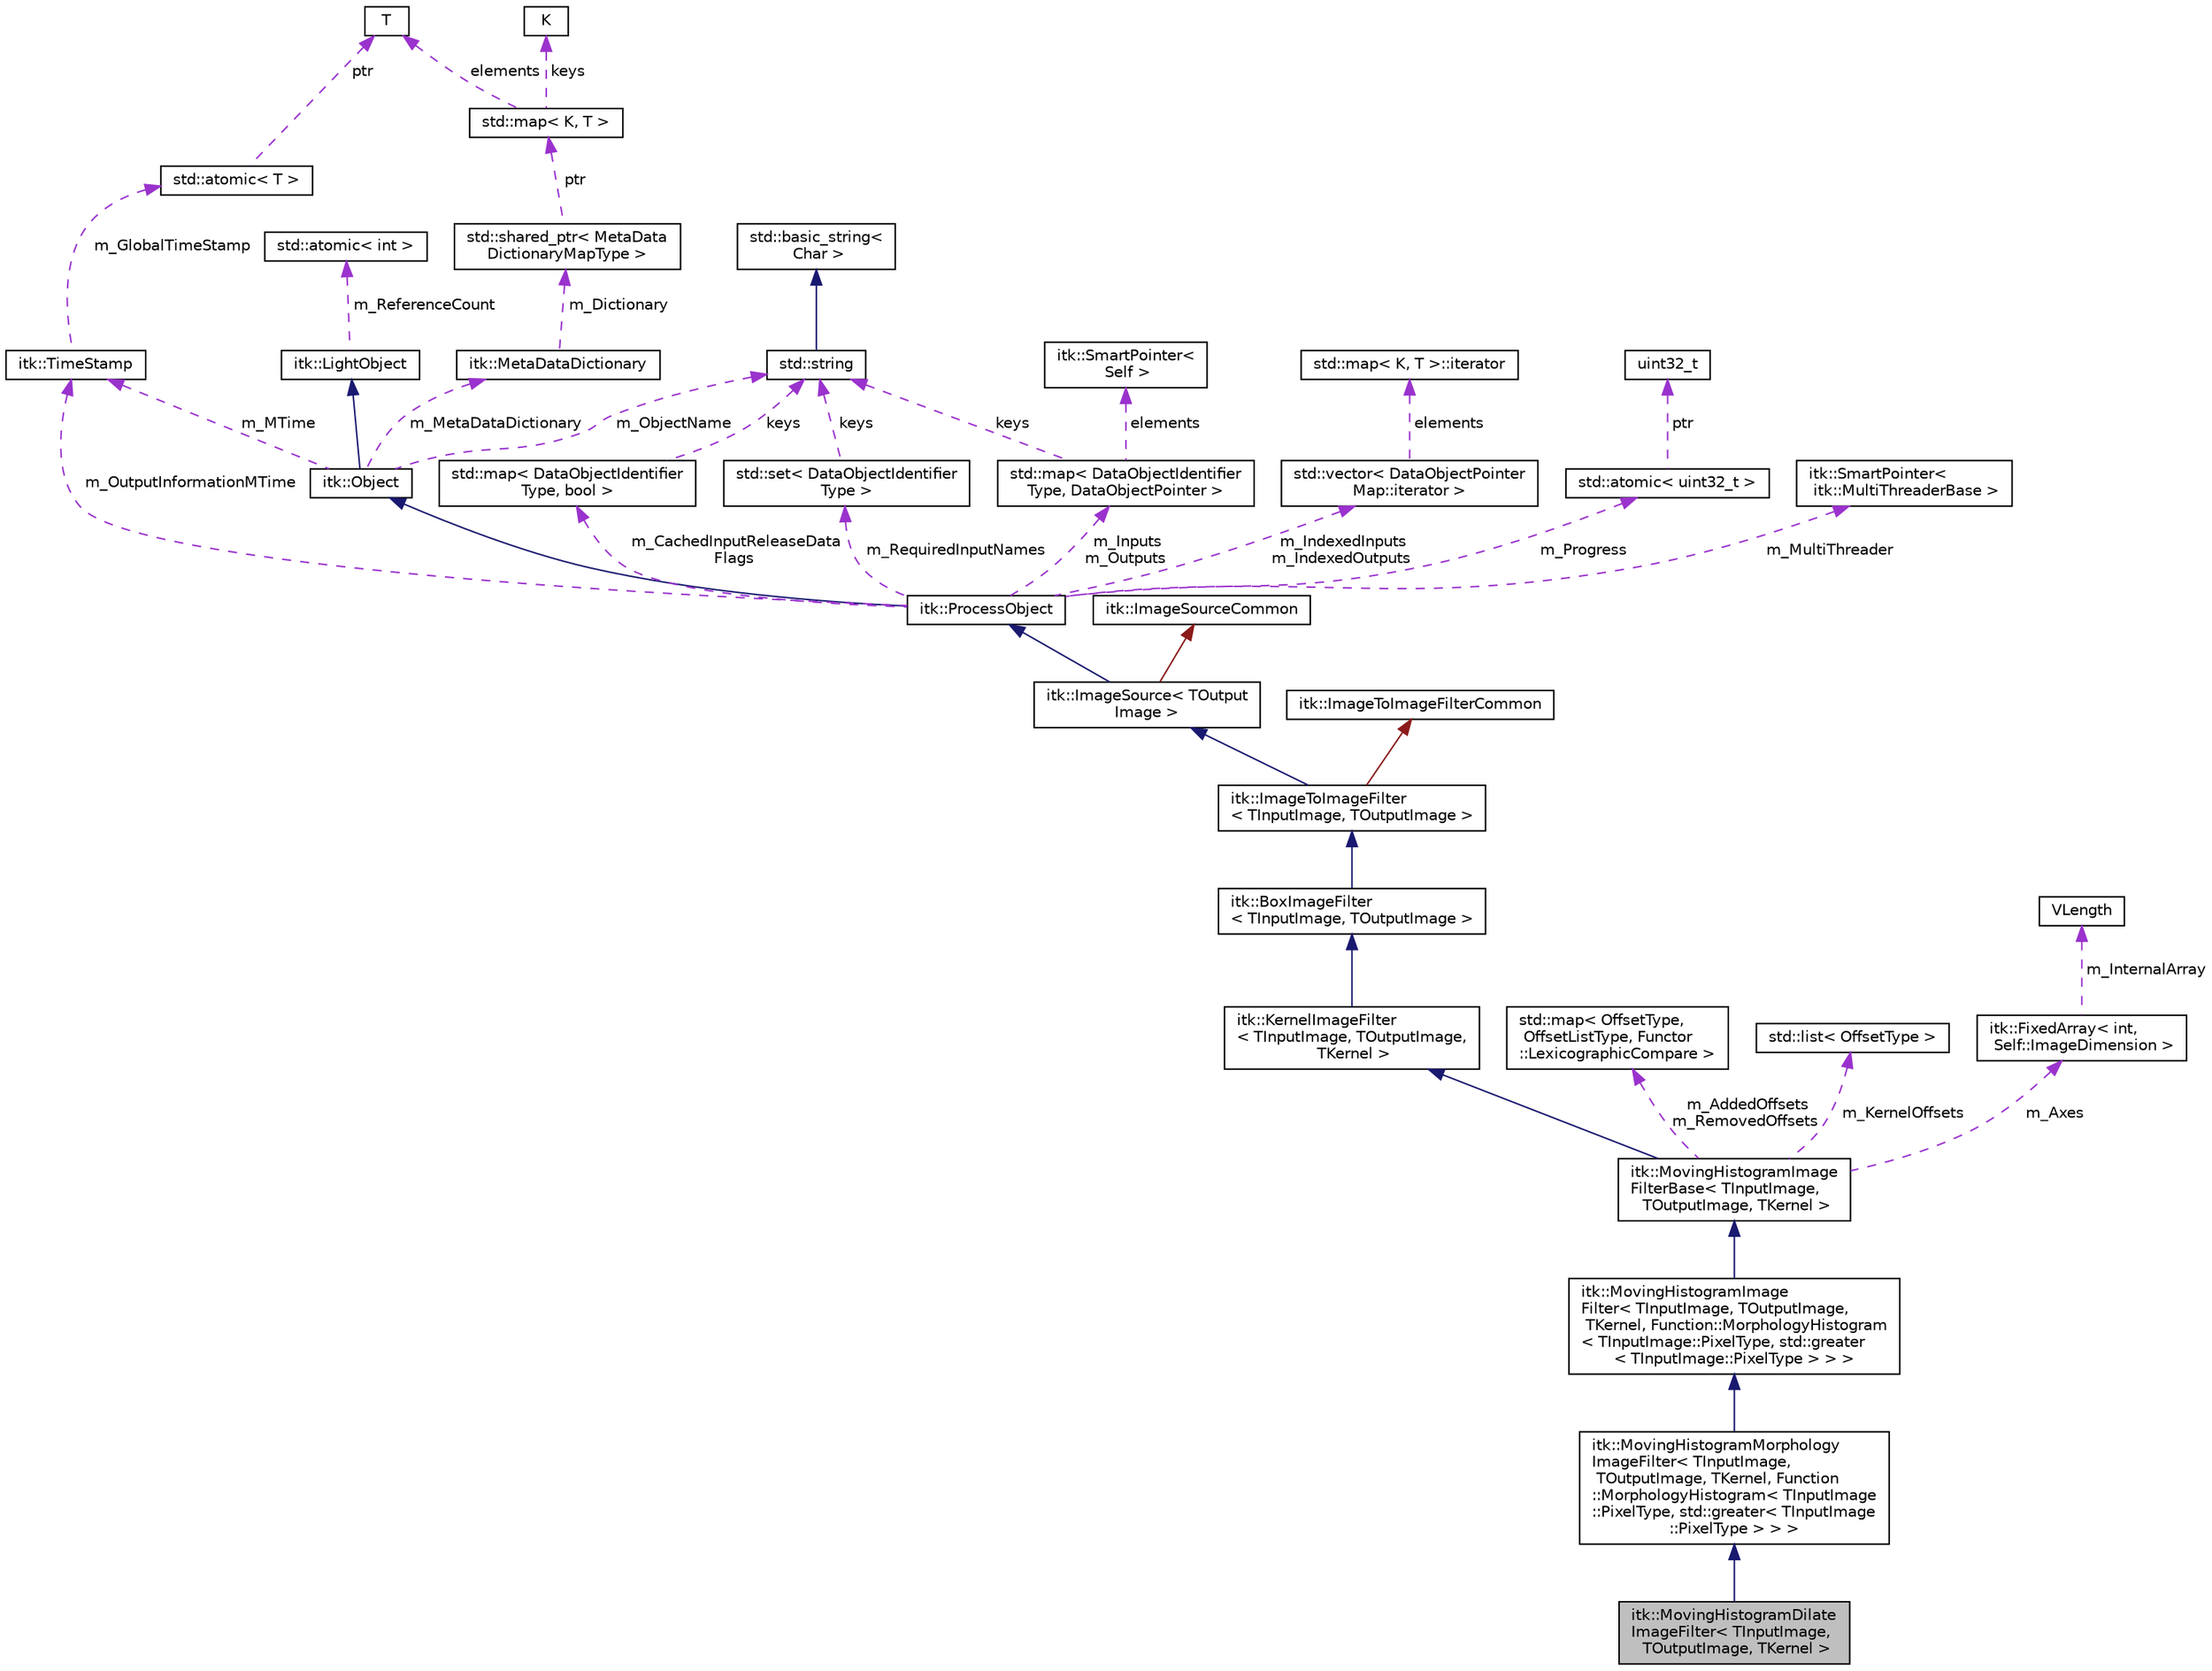 digraph "itk::MovingHistogramDilateImageFilter&lt; TInputImage, TOutputImage, TKernel &gt;"
{
 // LATEX_PDF_SIZE
  edge [fontname="Helvetica",fontsize="10",labelfontname="Helvetica",labelfontsize="10"];
  node [fontname="Helvetica",fontsize="10",shape=record];
  Node1 [label="itk::MovingHistogramDilate\lImageFilter\< TInputImage,\l TOutputImage, TKernel \>",height=0.2,width=0.4,color="black", fillcolor="grey75", style="filled", fontcolor="black",tooltip="Grayscale dilation of an image."];
  Node2 -> Node1 [dir="back",color="midnightblue",fontsize="10",style="solid",fontname="Helvetica"];
  Node2 [label="itk::MovingHistogramMorphology\lImageFilter\< TInputImage,\l TOutputImage, TKernel, Function\l::MorphologyHistogram\< TInputImage\l::PixelType, std::greater\< TInputImage\l::PixelType \> \> \>",height=0.2,width=0.4,color="black", fillcolor="white", style="filled",URL="$classitk_1_1MovingHistogramMorphologyImageFilter.html",tooltip=" "];
  Node3 -> Node2 [dir="back",color="midnightblue",fontsize="10",style="solid",fontname="Helvetica"];
  Node3 [label="itk::MovingHistogramImage\lFilter\< TInputImage, TOutputImage,\l TKernel, Function::MorphologyHistogram\l\< TInputImage::PixelType, std::greater\l\< TInputImage::PixelType \> \> \>",height=0.2,width=0.4,color="black", fillcolor="white", style="filled",URL="$classitk_1_1MovingHistogramImageFilter.html",tooltip=" "];
  Node4 -> Node3 [dir="back",color="midnightblue",fontsize="10",style="solid",fontname="Helvetica"];
  Node4 [label="itk::MovingHistogramImage\lFilterBase\< TInputImage,\l TOutputImage, TKernel \>",height=0.2,width=0.4,color="black", fillcolor="white", style="filled",URL="$classitk_1_1MovingHistogramImageFilterBase.html",tooltip="Implements a generic moving histogram algorithm."];
  Node5 -> Node4 [dir="back",color="midnightblue",fontsize="10",style="solid",fontname="Helvetica"];
  Node5 [label="itk::KernelImageFilter\l\< TInputImage, TOutputImage,\l TKernel \>",height=0.2,width=0.4,color="black", fillcolor="white", style="filled",URL="$classitk_1_1KernelImageFilter.html",tooltip="A base class for all the filters working on an arbitrary shaped neighborhood."];
  Node6 -> Node5 [dir="back",color="midnightblue",fontsize="10",style="solid",fontname="Helvetica"];
  Node6 [label="itk::BoxImageFilter\l\< TInputImage, TOutputImage \>",height=0.2,width=0.4,color="black", fillcolor="white", style="filled",URL="$classitk_1_1BoxImageFilter.html",tooltip="A base class for all the filters working on a box neighborhood."];
  Node7 -> Node6 [dir="back",color="midnightblue",fontsize="10",style="solid",fontname="Helvetica"];
  Node7 [label="itk::ImageToImageFilter\l\< TInputImage, TOutputImage \>",height=0.2,width=0.4,color="black", fillcolor="white", style="filled",URL="$classitk_1_1ImageToImageFilter.html",tooltip="Base class for filters that take an image as input and produce an image as output."];
  Node8 -> Node7 [dir="back",color="midnightblue",fontsize="10",style="solid",fontname="Helvetica"];
  Node8 [label="itk::ImageSource\< TOutput\lImage \>",height=0.2,width=0.4,color="black", fillcolor="white", style="filled",URL="$classitk_1_1ImageSource.html",tooltip="Base class for all process objects that output image data."];
  Node9 -> Node8 [dir="back",color="midnightblue",fontsize="10",style="solid",fontname="Helvetica"];
  Node9 [label="itk::ProcessObject",height=0.2,width=0.4,color="black", fillcolor="white", style="filled",URL="$classitk_1_1ProcessObject.html",tooltip="The base class for all process objects (source, filters, mappers) in the Insight data processing pipe..."];
  Node10 -> Node9 [dir="back",color="midnightblue",fontsize="10",style="solid",fontname="Helvetica"];
  Node10 [label="itk::Object",height=0.2,width=0.4,color="black", fillcolor="white", style="filled",URL="$classitk_1_1Object.html",tooltip="Base class for most ITK classes."];
  Node11 -> Node10 [dir="back",color="midnightblue",fontsize="10",style="solid",fontname="Helvetica"];
  Node11 [label="itk::LightObject",height=0.2,width=0.4,color="black", fillcolor="white", style="filled",URL="$classitk_1_1LightObject.html",tooltip="Light weight base class for most itk classes."];
  Node12 -> Node11 [dir="back",color="darkorchid3",fontsize="10",style="dashed",label=" m_ReferenceCount" ,fontname="Helvetica"];
  Node12 [label="std::atomic\< int \>",height=0.2,width=0.4,color="black", fillcolor="white", style="filled",tooltip=" "];
  Node13 -> Node10 [dir="back",color="darkorchid3",fontsize="10",style="dashed",label=" m_MTime" ,fontname="Helvetica"];
  Node13 [label="itk::TimeStamp",height=0.2,width=0.4,color="black", fillcolor="white", style="filled",URL="$classitk_1_1TimeStamp.html",tooltip="Generate a unique, increasing time value."];
  Node14 -> Node13 [dir="back",color="darkorchid3",fontsize="10",style="dashed",label=" m_GlobalTimeStamp" ,fontname="Helvetica"];
  Node14 [label="std::atomic\< T \>",height=0.2,width=0.4,color="black", fillcolor="white", style="filled",tooltip=" "];
  Node15 -> Node14 [dir="back",color="darkorchid3",fontsize="10",style="dashed",label=" ptr" ,fontname="Helvetica"];
  Node15 [label="T",height=0.2,width=0.4,color="black", fillcolor="white", style="filled",tooltip=" "];
  Node16 -> Node10 [dir="back",color="darkorchid3",fontsize="10",style="dashed",label=" m_MetaDataDictionary" ,fontname="Helvetica"];
  Node16 [label="itk::MetaDataDictionary",height=0.2,width=0.4,color="black", fillcolor="white", style="filled",URL="$classitk_1_1MetaDataDictionary.html",tooltip="Provides a mechanism for storing a collection of arbitrary data types."];
  Node17 -> Node16 [dir="back",color="darkorchid3",fontsize="10",style="dashed",label=" m_Dictionary" ,fontname="Helvetica"];
  Node17 [label="std::shared_ptr\< MetaData\lDictionaryMapType \>",height=0.2,width=0.4,color="black", fillcolor="white", style="filled",tooltip=" "];
  Node18 -> Node17 [dir="back",color="darkorchid3",fontsize="10",style="dashed",label=" ptr" ,fontname="Helvetica"];
  Node18 [label="std::map\< K, T \>",height=0.2,width=0.4,color="black", fillcolor="white", style="filled",tooltip=" "];
  Node19 -> Node18 [dir="back",color="darkorchid3",fontsize="10",style="dashed",label=" keys" ,fontname="Helvetica"];
  Node19 [label="K",height=0.2,width=0.4,color="black", fillcolor="white", style="filled",tooltip=" "];
  Node15 -> Node18 [dir="back",color="darkorchid3",fontsize="10",style="dashed",label=" elements" ,fontname="Helvetica"];
  Node20 -> Node10 [dir="back",color="darkorchid3",fontsize="10",style="dashed",label=" m_ObjectName" ,fontname="Helvetica"];
  Node20 [label="std::string",height=0.2,width=0.4,color="black", fillcolor="white", style="filled",tooltip=" "];
  Node21 -> Node20 [dir="back",color="midnightblue",fontsize="10",style="solid",fontname="Helvetica"];
  Node21 [label="std::basic_string\<\l Char \>",height=0.2,width=0.4,color="black", fillcolor="white", style="filled",tooltip=" "];
  Node13 -> Node9 [dir="back",color="darkorchid3",fontsize="10",style="dashed",label=" m_OutputInformationMTime" ,fontname="Helvetica"];
  Node22 -> Node9 [dir="back",color="darkorchid3",fontsize="10",style="dashed",label=" m_Inputs\nm_Outputs" ,fontname="Helvetica"];
  Node22 [label="std::map\< DataObjectIdentifier\lType, DataObjectPointer \>",height=0.2,width=0.4,color="black", fillcolor="white", style="filled",tooltip=" "];
  Node20 -> Node22 [dir="back",color="darkorchid3",fontsize="10",style="dashed",label=" keys" ,fontname="Helvetica"];
  Node23 -> Node22 [dir="back",color="darkorchid3",fontsize="10",style="dashed",label=" elements" ,fontname="Helvetica"];
  Node23 [label="itk::SmartPointer\<\l Self \>",height=0.2,width=0.4,color="black", fillcolor="white", style="filled",URL="$classitk_1_1SmartPointer.html",tooltip=" "];
  Node24 -> Node9 [dir="back",color="darkorchid3",fontsize="10",style="dashed",label=" m_IndexedInputs\nm_IndexedOutputs" ,fontname="Helvetica"];
  Node24 [label="std::vector\< DataObjectPointer\lMap::iterator \>",height=0.2,width=0.4,color="black", fillcolor="white", style="filled",tooltip=" "];
  Node25 -> Node24 [dir="back",color="darkorchid3",fontsize="10",style="dashed",label=" elements" ,fontname="Helvetica"];
  Node25 [label="std::map\< K, T \>::iterator",height=0.2,width=0.4,color="black", fillcolor="white", style="filled",tooltip=" "];
  Node26 -> Node9 [dir="back",color="darkorchid3",fontsize="10",style="dashed",label=" m_CachedInputReleaseData\lFlags" ,fontname="Helvetica"];
  Node26 [label="std::map\< DataObjectIdentifier\lType, bool \>",height=0.2,width=0.4,color="black", fillcolor="white", style="filled",tooltip=" "];
  Node20 -> Node26 [dir="back",color="darkorchid3",fontsize="10",style="dashed",label=" keys" ,fontname="Helvetica"];
  Node27 -> Node9 [dir="back",color="darkorchid3",fontsize="10",style="dashed",label=" m_RequiredInputNames" ,fontname="Helvetica"];
  Node27 [label="std::set\< DataObjectIdentifier\lType \>",height=0.2,width=0.4,color="black", fillcolor="white", style="filled",tooltip=" "];
  Node20 -> Node27 [dir="back",color="darkorchid3",fontsize="10",style="dashed",label=" keys" ,fontname="Helvetica"];
  Node28 -> Node9 [dir="back",color="darkorchid3",fontsize="10",style="dashed",label=" m_Progress" ,fontname="Helvetica"];
  Node28 [label="std::atomic\< uint32_t \>",height=0.2,width=0.4,color="black", fillcolor="white", style="filled",tooltip=" "];
  Node29 -> Node28 [dir="back",color="darkorchid3",fontsize="10",style="dashed",label=" ptr" ,fontname="Helvetica"];
  Node29 [label="uint32_t",height=0.2,width=0.4,color="black", fillcolor="white", style="filled",tooltip=" "];
  Node30 -> Node9 [dir="back",color="darkorchid3",fontsize="10",style="dashed",label=" m_MultiThreader" ,fontname="Helvetica"];
  Node30 [label="itk::SmartPointer\<\l itk::MultiThreaderBase \>",height=0.2,width=0.4,color="black", fillcolor="white", style="filled",URL="$classitk_1_1SmartPointer.html",tooltip=" "];
  Node31 -> Node8 [dir="back",color="firebrick4",fontsize="10",style="solid",fontname="Helvetica"];
  Node31 [label="itk::ImageSourceCommon",height=0.2,width=0.4,color="black", fillcolor="white", style="filled",URL="$structitk_1_1ImageSourceCommon.html",tooltip="Secondary base class of ImageSource common between templates."];
  Node32 -> Node7 [dir="back",color="firebrick4",fontsize="10",style="solid",fontname="Helvetica"];
  Node32 [label="itk::ImageToImageFilterCommon",height=0.2,width=0.4,color="black", fillcolor="white", style="filled",URL="$classitk_1_1ImageToImageFilterCommon.html",tooltip="Secondary base class of ImageToImageFilter common between templates."];
  Node33 -> Node4 [dir="back",color="darkorchid3",fontsize="10",style="dashed",label=" m_AddedOffsets\nm_RemovedOffsets" ,fontname="Helvetica"];
  Node33 [label="std::map\< OffsetType,\l OffsetListType, Functor\l::LexicographicCompare \>",height=0.2,width=0.4,color="black", fillcolor="white", style="filled",tooltip=" "];
  Node34 -> Node4 [dir="back",color="darkorchid3",fontsize="10",style="dashed",label=" m_KernelOffsets" ,fontname="Helvetica"];
  Node34 [label="std::list\< OffsetType \>",height=0.2,width=0.4,color="black", fillcolor="white", style="filled",tooltip=" "];
  Node35 -> Node4 [dir="back",color="darkorchid3",fontsize="10",style="dashed",label=" m_Axes" ,fontname="Helvetica"];
  Node35 [label="itk::FixedArray\< int,\l Self::ImageDimension \>",height=0.2,width=0.4,color="black", fillcolor="white", style="filled",URL="$classitk_1_1FixedArray.html",tooltip=" "];
  Node36 -> Node35 [dir="back",color="darkorchid3",fontsize="10",style="dashed",label=" m_InternalArray" ,fontname="Helvetica"];
  Node36 [label="VLength",height=0.2,width=0.4,color="black", fillcolor="white", style="filled",URL="$classVLength.html",tooltip=" "];
}
